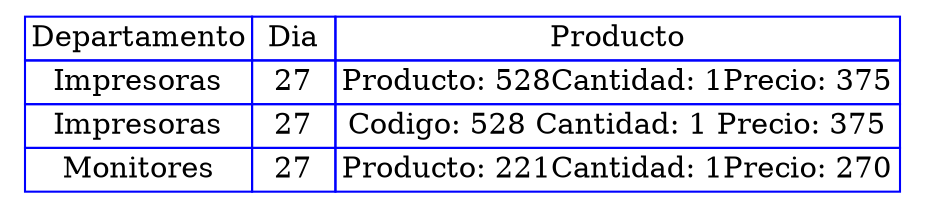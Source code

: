 digraph {
    tbl[
     shape=plaintext
     label=<
     <table border='0' cellborder='1' color='blue' cellspacing='0'>
<tr> <td>Departamento</td> <td> Dia </td> <td>Producto</td></tr>
<tr>
<td>Impresoras</td>
<td>27</td>
<td>Producto: 528
Cantidad: 1
Precio: 375</td>
</tr><tr>
<td>Impresoras</td>
<td>27</td>
<td>Codigo: 528 
Cantidad: 1 
Precio: 375</td>
</tr>
<tr>
<td>Monitores</td>
<td>27</td>
<td>Producto: 221
Cantidad: 1
Precio: 270</td>
</tr></table>
    >];
}